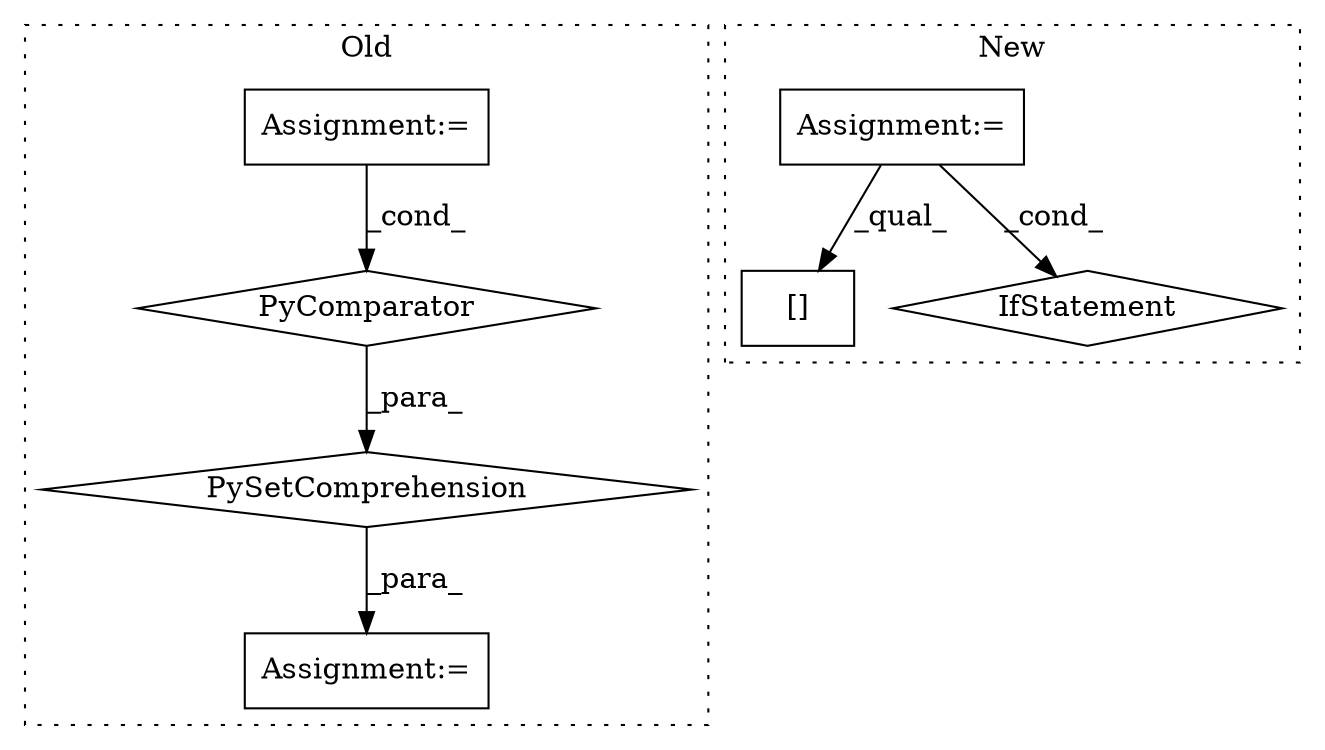 digraph G {
subgraph cluster0 {
1 [label="PySetComprehension" a="111" s="9594" l="124" shape="diamond"];
3 [label="Assignment:=" a="7" s="9687" l="23" shape="box"];
4 [label="PyComparator" a="113" s="9687" l="23" shape="diamond"];
5 [label="Assignment:=" a="7" s="9582" l="12" shape="box"];
label = "Old";
style="dotted";
}
subgraph cluster1 {
2 [label="[]" a="2" s="9311,9339" l="12,1" shape="box"];
6 [label="Assignment:=" a="7" s="8965" l="1" shape="box"];
7 [label="IfStatement" a="25" s="9226,9265" l="8,2" shape="diamond"];
label = "New";
style="dotted";
}
1 -> 5 [label="_para_"];
3 -> 4 [label="_cond_"];
4 -> 1 [label="_para_"];
6 -> 2 [label="_qual_"];
6 -> 7 [label="_cond_"];
}